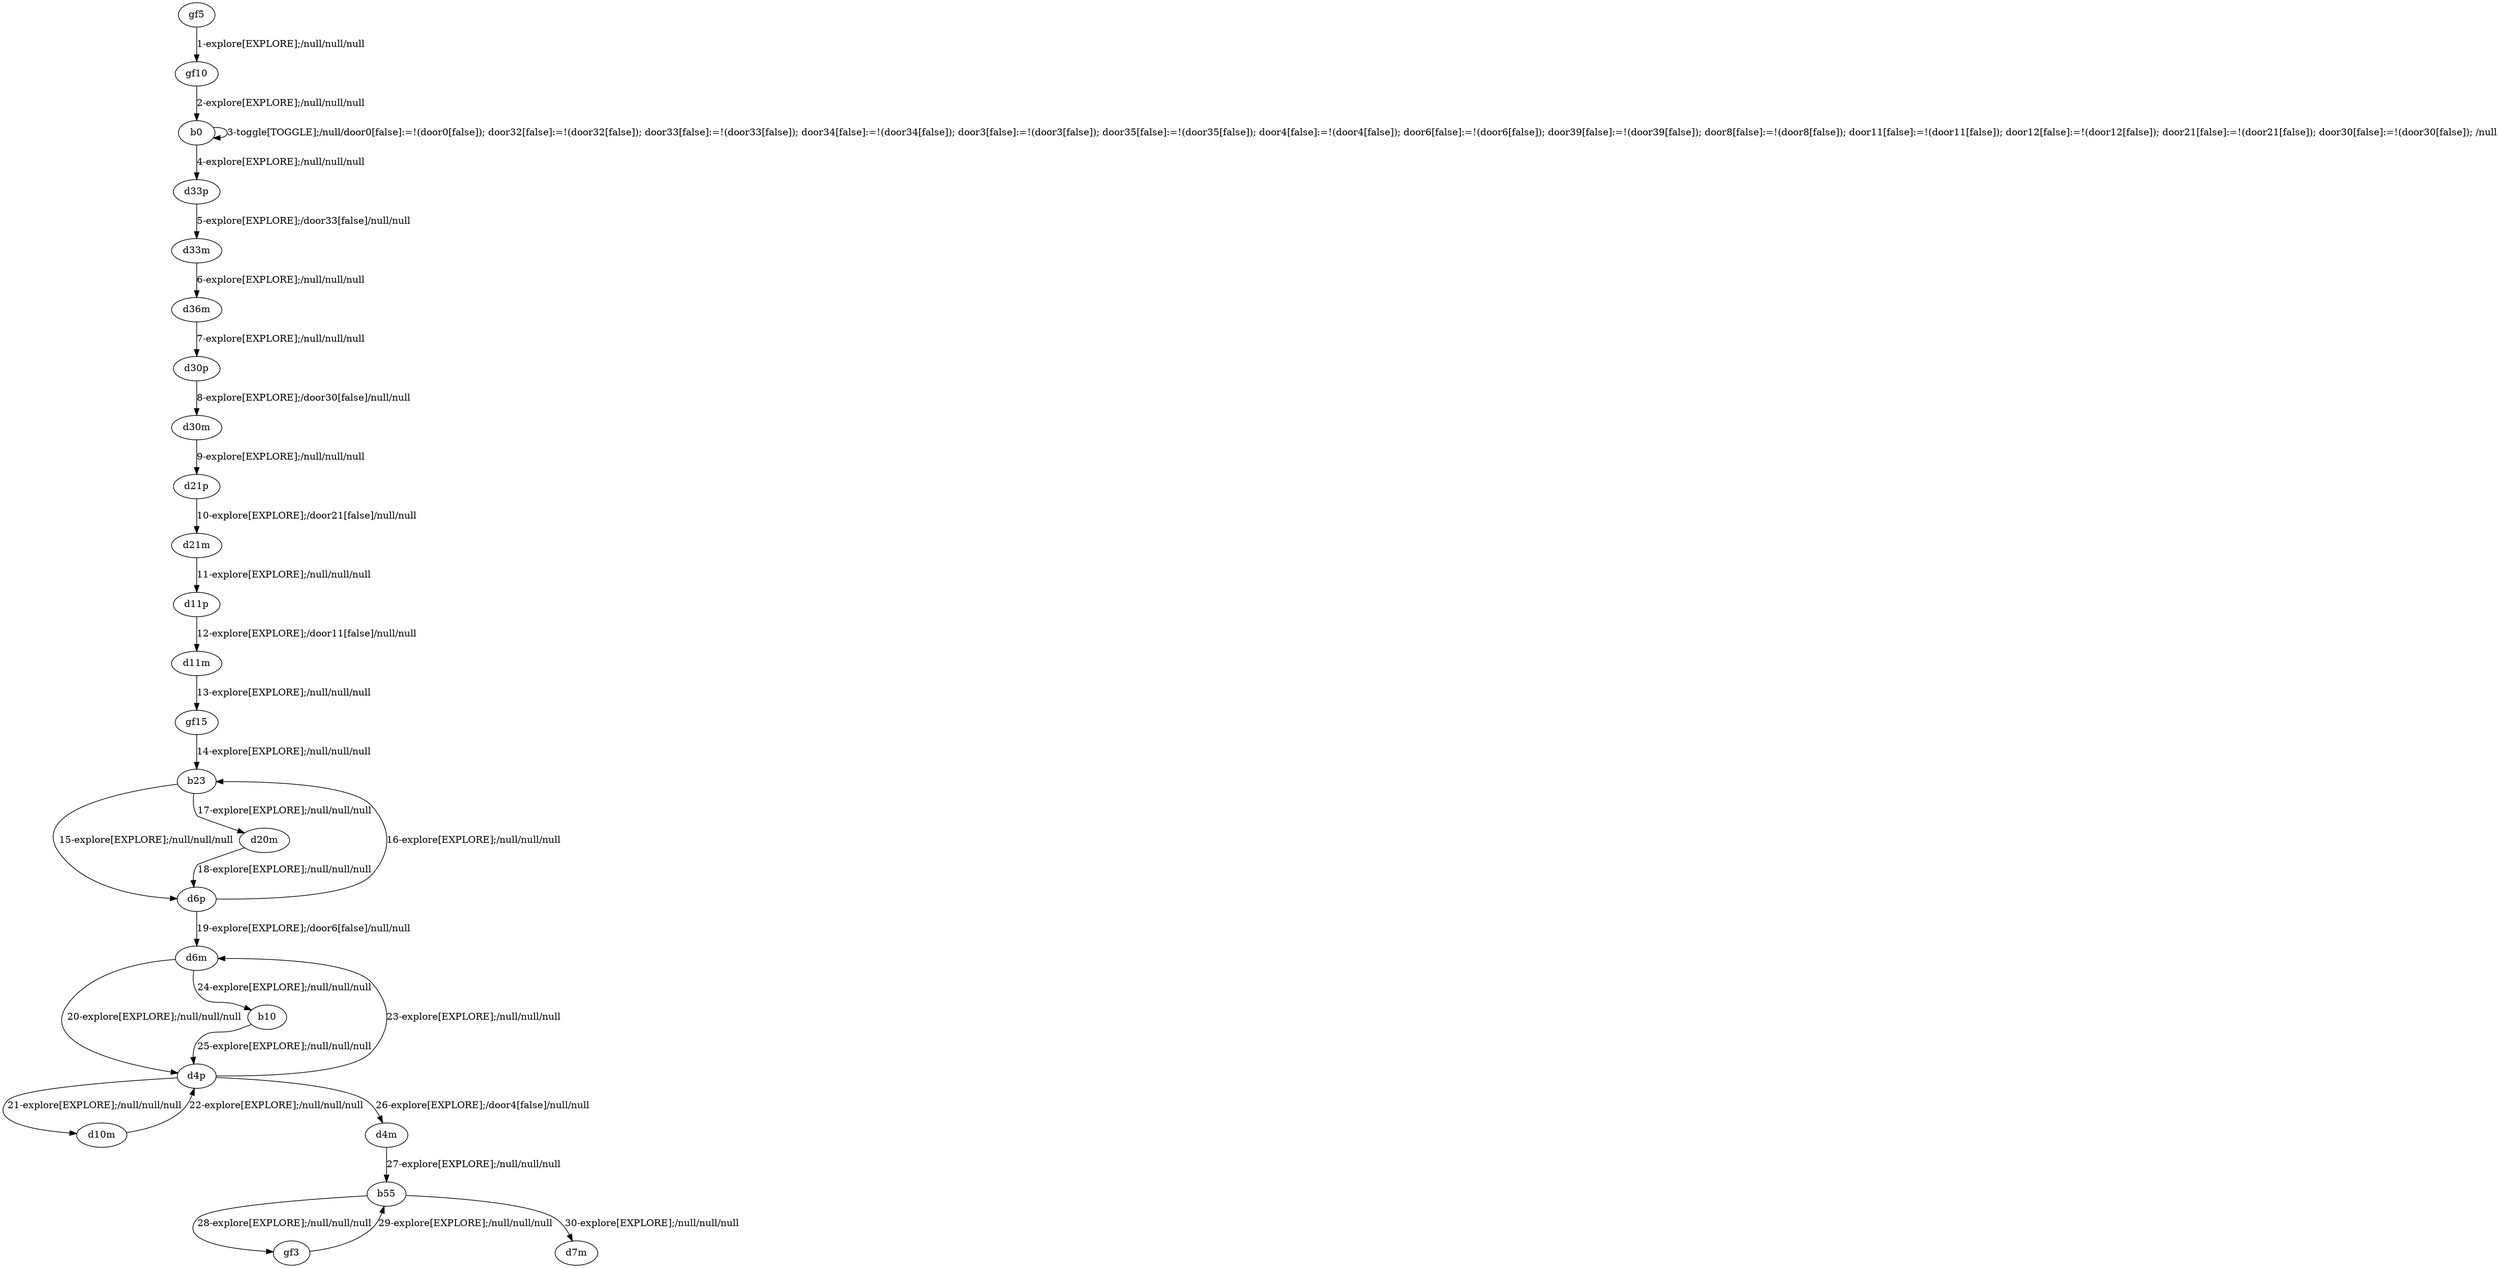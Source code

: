 # Total number of goals covered by this test: 2
# gf3 --> b55
# b55 --> gf3

digraph g {
"gf5" -> "gf10" [label = "1-explore[EXPLORE];/null/null/null"];
"gf10" -> "b0" [label = "2-explore[EXPLORE];/null/null/null"];
"b0" -> "b0" [label = "3-toggle[TOGGLE];/null/door0[false]:=!(door0[false]); door32[false]:=!(door32[false]); door33[false]:=!(door33[false]); door34[false]:=!(door34[false]); door3[false]:=!(door3[false]); door35[false]:=!(door35[false]); door4[false]:=!(door4[false]); door6[false]:=!(door6[false]); door39[false]:=!(door39[false]); door8[false]:=!(door8[false]); door11[false]:=!(door11[false]); door12[false]:=!(door12[false]); door21[false]:=!(door21[false]); door30[false]:=!(door30[false]); /null"];
"b0" -> "d33p" [label = "4-explore[EXPLORE];/null/null/null"];
"d33p" -> "d33m" [label = "5-explore[EXPLORE];/door33[false]/null/null"];
"d33m" -> "d36m" [label = "6-explore[EXPLORE];/null/null/null"];
"d36m" -> "d30p" [label = "7-explore[EXPLORE];/null/null/null"];
"d30p" -> "d30m" [label = "8-explore[EXPLORE];/door30[false]/null/null"];
"d30m" -> "d21p" [label = "9-explore[EXPLORE];/null/null/null"];
"d21p" -> "d21m" [label = "10-explore[EXPLORE];/door21[false]/null/null"];
"d21m" -> "d11p" [label = "11-explore[EXPLORE];/null/null/null"];
"d11p" -> "d11m" [label = "12-explore[EXPLORE];/door11[false]/null/null"];
"d11m" -> "gf15" [label = "13-explore[EXPLORE];/null/null/null"];
"gf15" -> "b23" [label = "14-explore[EXPLORE];/null/null/null"];
"b23" -> "d6p" [label = "15-explore[EXPLORE];/null/null/null"];
"d6p" -> "b23" [label = "16-explore[EXPLORE];/null/null/null"];
"b23" -> "d20m" [label = "17-explore[EXPLORE];/null/null/null"];
"d20m" -> "d6p" [label = "18-explore[EXPLORE];/null/null/null"];
"d6p" -> "d6m" [label = "19-explore[EXPLORE];/door6[false]/null/null"];
"d6m" -> "d4p" [label = "20-explore[EXPLORE];/null/null/null"];
"d4p" -> "d10m" [label = "21-explore[EXPLORE];/null/null/null"];
"d10m" -> "d4p" [label = "22-explore[EXPLORE];/null/null/null"];
"d4p" -> "d6m" [label = "23-explore[EXPLORE];/null/null/null"];
"d6m" -> "b10" [label = "24-explore[EXPLORE];/null/null/null"];
"b10" -> "d4p" [label = "25-explore[EXPLORE];/null/null/null"];
"d4p" -> "d4m" [label = "26-explore[EXPLORE];/door4[false]/null/null"];
"d4m" -> "b55" [label = "27-explore[EXPLORE];/null/null/null"];
"b55" -> "gf3" [label = "28-explore[EXPLORE];/null/null/null"];
"gf3" -> "b55" [label = "29-explore[EXPLORE];/null/null/null"];
"b55" -> "d7m" [label = "30-explore[EXPLORE];/null/null/null"];
}
